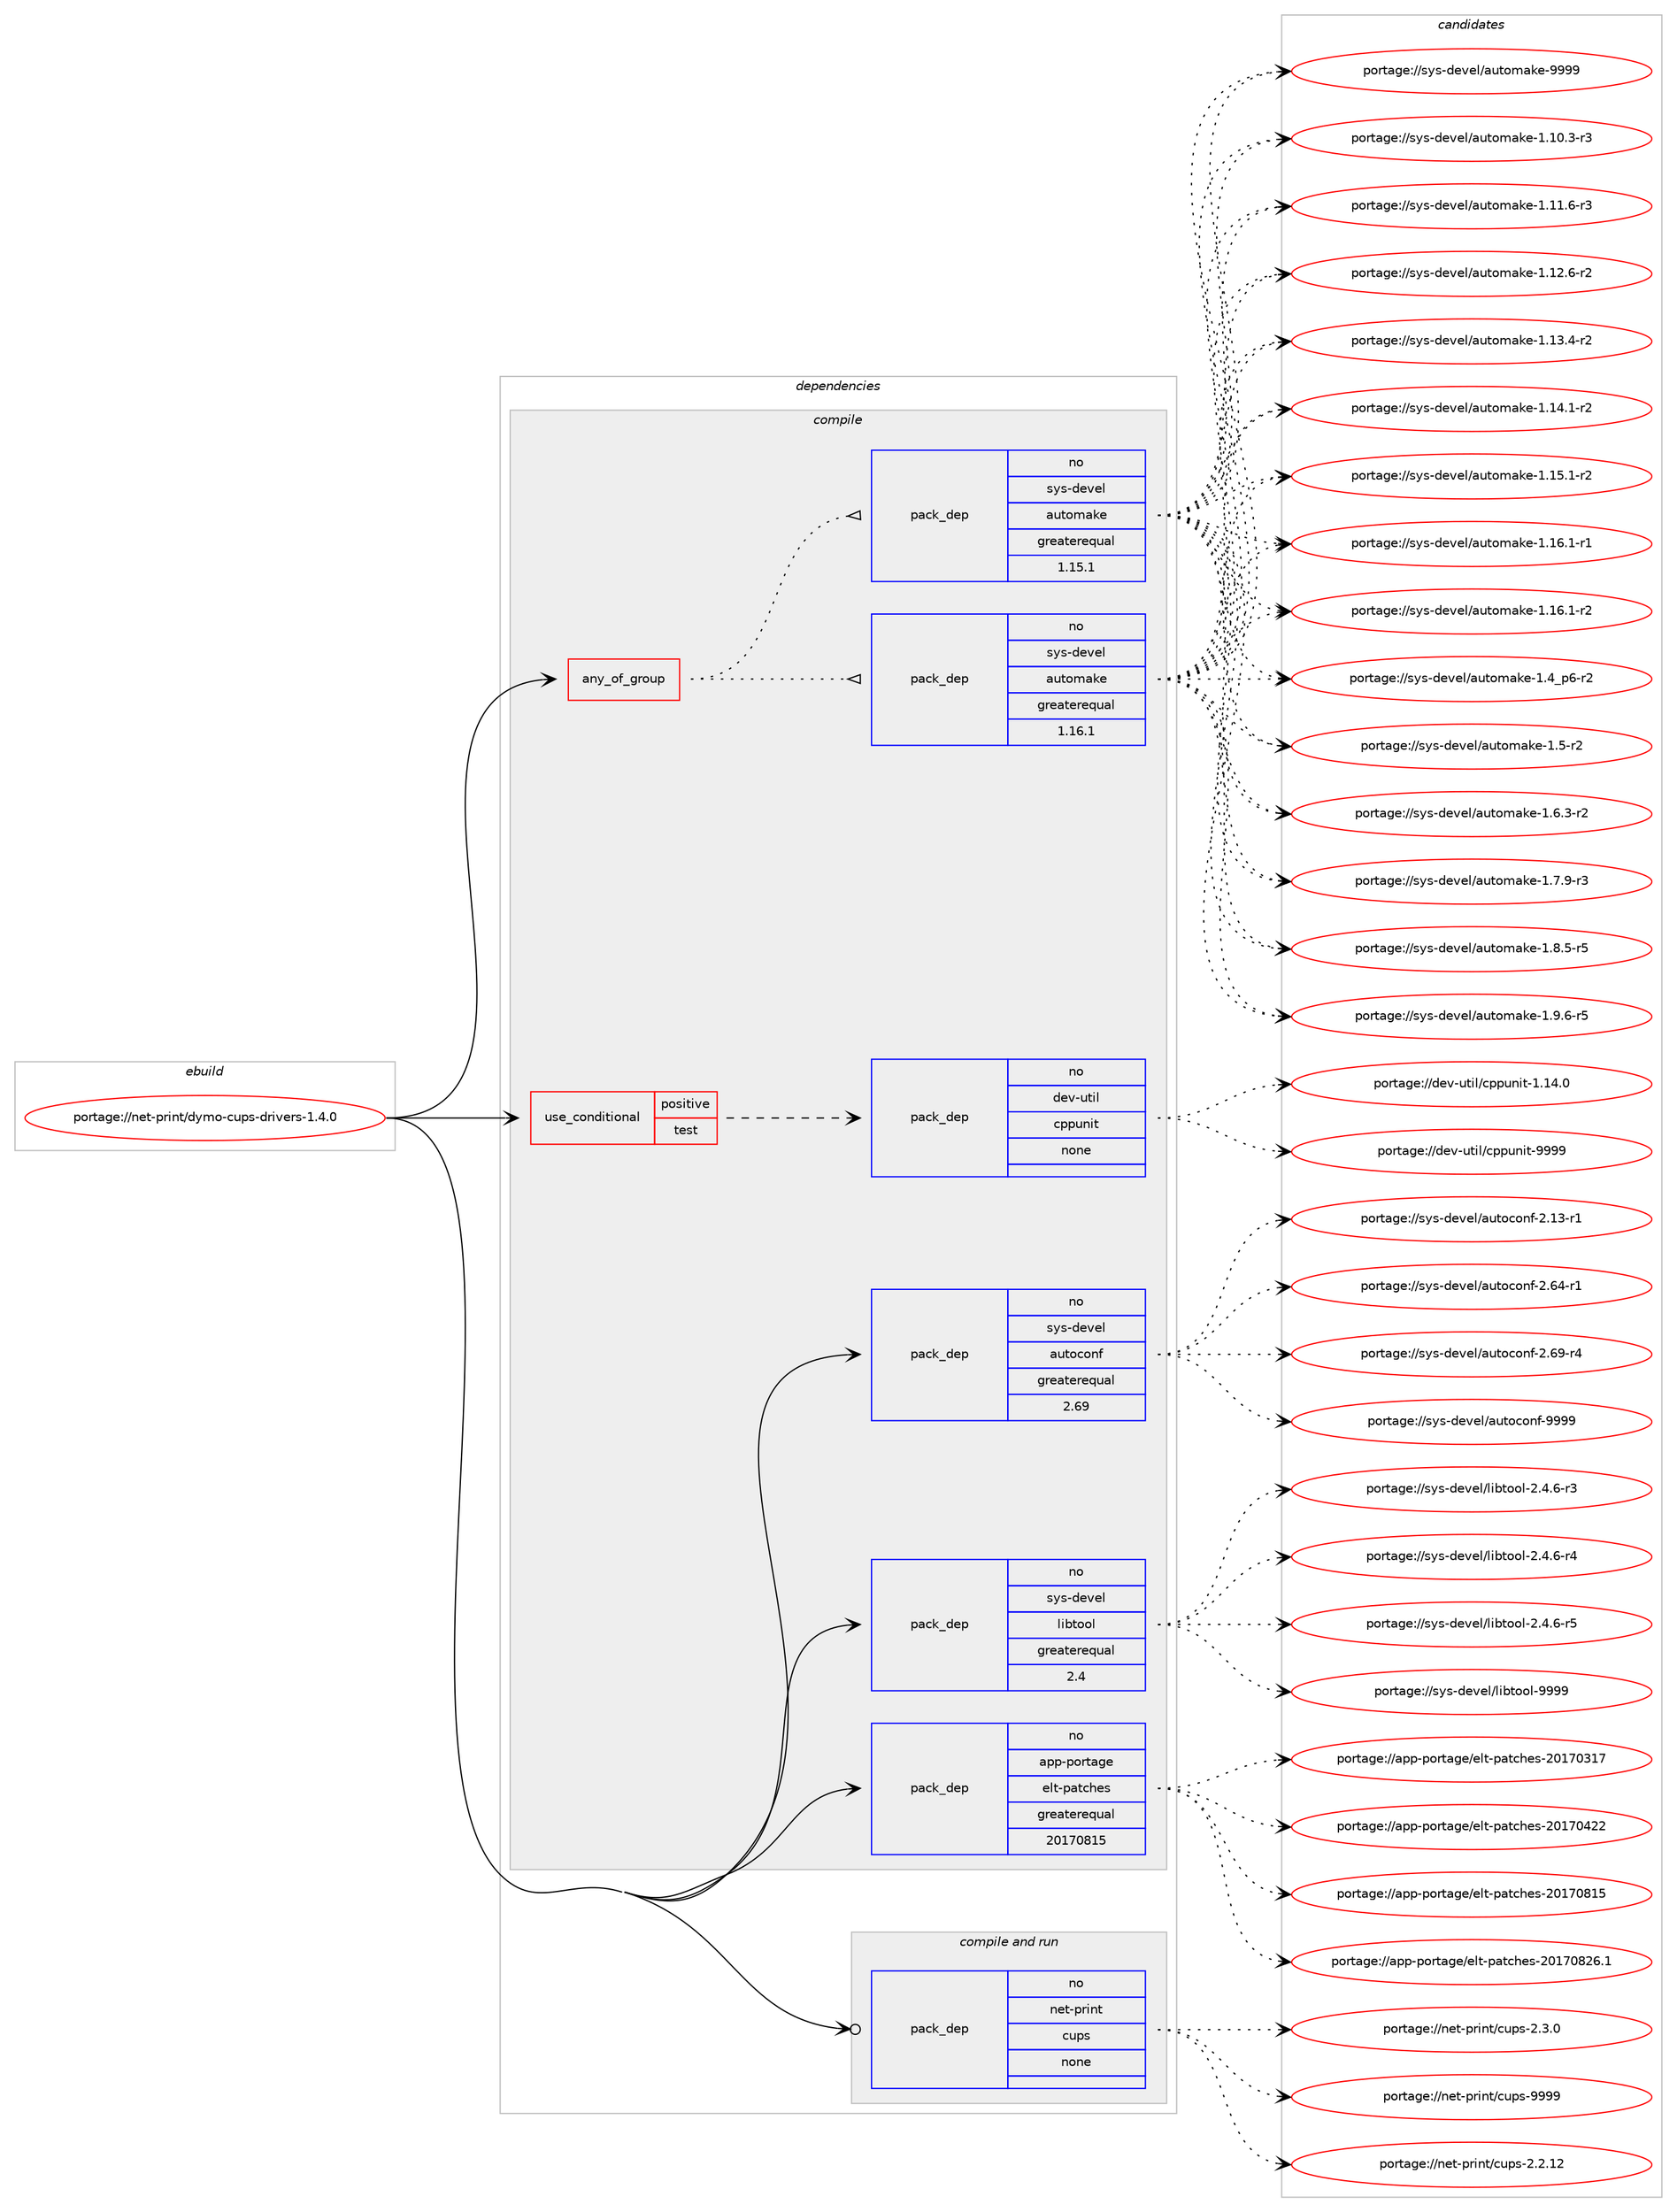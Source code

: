 digraph prolog {

# *************
# Graph options
# *************

newrank=true;
concentrate=true;
compound=true;
graph [rankdir=LR,fontname=Helvetica,fontsize=10,ranksep=1.5];#, ranksep=2.5, nodesep=0.2];
edge  [arrowhead=vee];
node  [fontname=Helvetica,fontsize=10];

# **********
# The ebuild
# **********

subgraph cluster_leftcol {
color=gray;
rank=same;
label=<<i>ebuild</i>>;
id [label="portage://net-print/dymo-cups-drivers-1.4.0", color=red, width=4, href="../net-print/dymo-cups-drivers-1.4.0.svg"];
}

# ****************
# The dependencies
# ****************

subgraph cluster_midcol {
color=gray;
label=<<i>dependencies</i>>;
subgraph cluster_compile {
fillcolor="#eeeeee";
style=filled;
label=<<i>compile</i>>;
subgraph any6133 {
dependency374457 [label=<<TABLE BORDER="0" CELLBORDER="1" CELLSPACING="0" CELLPADDING="4"><TR><TD CELLPADDING="10">any_of_group</TD></TR></TABLE>>, shape=none, color=red];subgraph pack274563 {
dependency374458 [label=<<TABLE BORDER="0" CELLBORDER="1" CELLSPACING="0" CELLPADDING="4" WIDTH="220"><TR><TD ROWSPAN="6" CELLPADDING="30">pack_dep</TD></TR><TR><TD WIDTH="110">no</TD></TR><TR><TD>sys-devel</TD></TR><TR><TD>automake</TD></TR><TR><TD>greaterequal</TD></TR><TR><TD>1.16.1</TD></TR></TABLE>>, shape=none, color=blue];
}
dependency374457:e -> dependency374458:w [weight=20,style="dotted",arrowhead="oinv"];
subgraph pack274564 {
dependency374459 [label=<<TABLE BORDER="0" CELLBORDER="1" CELLSPACING="0" CELLPADDING="4" WIDTH="220"><TR><TD ROWSPAN="6" CELLPADDING="30">pack_dep</TD></TR><TR><TD WIDTH="110">no</TD></TR><TR><TD>sys-devel</TD></TR><TR><TD>automake</TD></TR><TR><TD>greaterequal</TD></TR><TR><TD>1.15.1</TD></TR></TABLE>>, shape=none, color=blue];
}
dependency374457:e -> dependency374459:w [weight=20,style="dotted",arrowhead="oinv"];
}
id:e -> dependency374457:w [weight=20,style="solid",arrowhead="vee"];
subgraph cond93568 {
dependency374460 [label=<<TABLE BORDER="0" CELLBORDER="1" CELLSPACING="0" CELLPADDING="4"><TR><TD ROWSPAN="3" CELLPADDING="10">use_conditional</TD></TR><TR><TD>positive</TD></TR><TR><TD>test</TD></TR></TABLE>>, shape=none, color=red];
subgraph pack274565 {
dependency374461 [label=<<TABLE BORDER="0" CELLBORDER="1" CELLSPACING="0" CELLPADDING="4" WIDTH="220"><TR><TD ROWSPAN="6" CELLPADDING="30">pack_dep</TD></TR><TR><TD WIDTH="110">no</TD></TR><TR><TD>dev-util</TD></TR><TR><TD>cppunit</TD></TR><TR><TD>none</TD></TR><TR><TD></TD></TR></TABLE>>, shape=none, color=blue];
}
dependency374460:e -> dependency374461:w [weight=20,style="dashed",arrowhead="vee"];
}
id:e -> dependency374460:w [weight=20,style="solid",arrowhead="vee"];
subgraph pack274566 {
dependency374462 [label=<<TABLE BORDER="0" CELLBORDER="1" CELLSPACING="0" CELLPADDING="4" WIDTH="220"><TR><TD ROWSPAN="6" CELLPADDING="30">pack_dep</TD></TR><TR><TD WIDTH="110">no</TD></TR><TR><TD>app-portage</TD></TR><TR><TD>elt-patches</TD></TR><TR><TD>greaterequal</TD></TR><TR><TD>20170815</TD></TR></TABLE>>, shape=none, color=blue];
}
id:e -> dependency374462:w [weight=20,style="solid",arrowhead="vee"];
subgraph pack274567 {
dependency374463 [label=<<TABLE BORDER="0" CELLBORDER="1" CELLSPACING="0" CELLPADDING="4" WIDTH="220"><TR><TD ROWSPAN="6" CELLPADDING="30">pack_dep</TD></TR><TR><TD WIDTH="110">no</TD></TR><TR><TD>sys-devel</TD></TR><TR><TD>autoconf</TD></TR><TR><TD>greaterequal</TD></TR><TR><TD>2.69</TD></TR></TABLE>>, shape=none, color=blue];
}
id:e -> dependency374463:w [weight=20,style="solid",arrowhead="vee"];
subgraph pack274568 {
dependency374464 [label=<<TABLE BORDER="0" CELLBORDER="1" CELLSPACING="0" CELLPADDING="4" WIDTH="220"><TR><TD ROWSPAN="6" CELLPADDING="30">pack_dep</TD></TR><TR><TD WIDTH="110">no</TD></TR><TR><TD>sys-devel</TD></TR><TR><TD>libtool</TD></TR><TR><TD>greaterequal</TD></TR><TR><TD>2.4</TD></TR></TABLE>>, shape=none, color=blue];
}
id:e -> dependency374464:w [weight=20,style="solid",arrowhead="vee"];
}
subgraph cluster_compileandrun {
fillcolor="#eeeeee";
style=filled;
label=<<i>compile and run</i>>;
subgraph pack274569 {
dependency374465 [label=<<TABLE BORDER="0" CELLBORDER="1" CELLSPACING="0" CELLPADDING="4" WIDTH="220"><TR><TD ROWSPAN="6" CELLPADDING="30">pack_dep</TD></TR><TR><TD WIDTH="110">no</TD></TR><TR><TD>net-print</TD></TR><TR><TD>cups</TD></TR><TR><TD>none</TD></TR><TR><TD></TD></TR></TABLE>>, shape=none, color=blue];
}
id:e -> dependency374465:w [weight=20,style="solid",arrowhead="odotvee"];
}
subgraph cluster_run {
fillcolor="#eeeeee";
style=filled;
label=<<i>run</i>>;
}
}

# **************
# The candidates
# **************

subgraph cluster_choices {
rank=same;
color=gray;
label=<<i>candidates</i>>;

subgraph choice274563 {
color=black;
nodesep=1;
choiceportage11512111545100101118101108479711711611110997107101454946494846514511451 [label="portage://sys-devel/automake-1.10.3-r3", color=red, width=4,href="../sys-devel/automake-1.10.3-r3.svg"];
choiceportage11512111545100101118101108479711711611110997107101454946494946544511451 [label="portage://sys-devel/automake-1.11.6-r3", color=red, width=4,href="../sys-devel/automake-1.11.6-r3.svg"];
choiceportage11512111545100101118101108479711711611110997107101454946495046544511450 [label="portage://sys-devel/automake-1.12.6-r2", color=red, width=4,href="../sys-devel/automake-1.12.6-r2.svg"];
choiceportage11512111545100101118101108479711711611110997107101454946495146524511450 [label="portage://sys-devel/automake-1.13.4-r2", color=red, width=4,href="../sys-devel/automake-1.13.4-r2.svg"];
choiceportage11512111545100101118101108479711711611110997107101454946495246494511450 [label="portage://sys-devel/automake-1.14.1-r2", color=red, width=4,href="../sys-devel/automake-1.14.1-r2.svg"];
choiceportage11512111545100101118101108479711711611110997107101454946495346494511450 [label="portage://sys-devel/automake-1.15.1-r2", color=red, width=4,href="../sys-devel/automake-1.15.1-r2.svg"];
choiceportage11512111545100101118101108479711711611110997107101454946495446494511449 [label="portage://sys-devel/automake-1.16.1-r1", color=red, width=4,href="../sys-devel/automake-1.16.1-r1.svg"];
choiceportage11512111545100101118101108479711711611110997107101454946495446494511450 [label="portage://sys-devel/automake-1.16.1-r2", color=red, width=4,href="../sys-devel/automake-1.16.1-r2.svg"];
choiceportage115121115451001011181011084797117116111109971071014549465295112544511450 [label="portage://sys-devel/automake-1.4_p6-r2", color=red, width=4,href="../sys-devel/automake-1.4_p6-r2.svg"];
choiceportage11512111545100101118101108479711711611110997107101454946534511450 [label="portage://sys-devel/automake-1.5-r2", color=red, width=4,href="../sys-devel/automake-1.5-r2.svg"];
choiceportage115121115451001011181011084797117116111109971071014549465446514511450 [label="portage://sys-devel/automake-1.6.3-r2", color=red, width=4,href="../sys-devel/automake-1.6.3-r2.svg"];
choiceportage115121115451001011181011084797117116111109971071014549465546574511451 [label="portage://sys-devel/automake-1.7.9-r3", color=red, width=4,href="../sys-devel/automake-1.7.9-r3.svg"];
choiceportage115121115451001011181011084797117116111109971071014549465646534511453 [label="portage://sys-devel/automake-1.8.5-r5", color=red, width=4,href="../sys-devel/automake-1.8.5-r5.svg"];
choiceportage115121115451001011181011084797117116111109971071014549465746544511453 [label="portage://sys-devel/automake-1.9.6-r5", color=red, width=4,href="../sys-devel/automake-1.9.6-r5.svg"];
choiceportage115121115451001011181011084797117116111109971071014557575757 [label="portage://sys-devel/automake-9999", color=red, width=4,href="../sys-devel/automake-9999.svg"];
dependency374458:e -> choiceportage11512111545100101118101108479711711611110997107101454946494846514511451:w [style=dotted,weight="100"];
dependency374458:e -> choiceportage11512111545100101118101108479711711611110997107101454946494946544511451:w [style=dotted,weight="100"];
dependency374458:e -> choiceportage11512111545100101118101108479711711611110997107101454946495046544511450:w [style=dotted,weight="100"];
dependency374458:e -> choiceportage11512111545100101118101108479711711611110997107101454946495146524511450:w [style=dotted,weight="100"];
dependency374458:e -> choiceportage11512111545100101118101108479711711611110997107101454946495246494511450:w [style=dotted,weight="100"];
dependency374458:e -> choiceportage11512111545100101118101108479711711611110997107101454946495346494511450:w [style=dotted,weight="100"];
dependency374458:e -> choiceportage11512111545100101118101108479711711611110997107101454946495446494511449:w [style=dotted,weight="100"];
dependency374458:e -> choiceportage11512111545100101118101108479711711611110997107101454946495446494511450:w [style=dotted,weight="100"];
dependency374458:e -> choiceportage115121115451001011181011084797117116111109971071014549465295112544511450:w [style=dotted,weight="100"];
dependency374458:e -> choiceportage11512111545100101118101108479711711611110997107101454946534511450:w [style=dotted,weight="100"];
dependency374458:e -> choiceportage115121115451001011181011084797117116111109971071014549465446514511450:w [style=dotted,weight="100"];
dependency374458:e -> choiceportage115121115451001011181011084797117116111109971071014549465546574511451:w [style=dotted,weight="100"];
dependency374458:e -> choiceportage115121115451001011181011084797117116111109971071014549465646534511453:w [style=dotted,weight="100"];
dependency374458:e -> choiceportage115121115451001011181011084797117116111109971071014549465746544511453:w [style=dotted,weight="100"];
dependency374458:e -> choiceportage115121115451001011181011084797117116111109971071014557575757:w [style=dotted,weight="100"];
}
subgraph choice274564 {
color=black;
nodesep=1;
choiceportage11512111545100101118101108479711711611110997107101454946494846514511451 [label="portage://sys-devel/automake-1.10.3-r3", color=red, width=4,href="../sys-devel/automake-1.10.3-r3.svg"];
choiceportage11512111545100101118101108479711711611110997107101454946494946544511451 [label="portage://sys-devel/automake-1.11.6-r3", color=red, width=4,href="../sys-devel/automake-1.11.6-r3.svg"];
choiceportage11512111545100101118101108479711711611110997107101454946495046544511450 [label="portage://sys-devel/automake-1.12.6-r2", color=red, width=4,href="../sys-devel/automake-1.12.6-r2.svg"];
choiceportage11512111545100101118101108479711711611110997107101454946495146524511450 [label="portage://sys-devel/automake-1.13.4-r2", color=red, width=4,href="../sys-devel/automake-1.13.4-r2.svg"];
choiceportage11512111545100101118101108479711711611110997107101454946495246494511450 [label="portage://sys-devel/automake-1.14.1-r2", color=red, width=4,href="../sys-devel/automake-1.14.1-r2.svg"];
choiceportage11512111545100101118101108479711711611110997107101454946495346494511450 [label="portage://sys-devel/automake-1.15.1-r2", color=red, width=4,href="../sys-devel/automake-1.15.1-r2.svg"];
choiceportage11512111545100101118101108479711711611110997107101454946495446494511449 [label="portage://sys-devel/automake-1.16.1-r1", color=red, width=4,href="../sys-devel/automake-1.16.1-r1.svg"];
choiceportage11512111545100101118101108479711711611110997107101454946495446494511450 [label="portage://sys-devel/automake-1.16.1-r2", color=red, width=4,href="../sys-devel/automake-1.16.1-r2.svg"];
choiceportage115121115451001011181011084797117116111109971071014549465295112544511450 [label="portage://sys-devel/automake-1.4_p6-r2", color=red, width=4,href="../sys-devel/automake-1.4_p6-r2.svg"];
choiceportage11512111545100101118101108479711711611110997107101454946534511450 [label="portage://sys-devel/automake-1.5-r2", color=red, width=4,href="../sys-devel/automake-1.5-r2.svg"];
choiceportage115121115451001011181011084797117116111109971071014549465446514511450 [label="portage://sys-devel/automake-1.6.3-r2", color=red, width=4,href="../sys-devel/automake-1.6.3-r2.svg"];
choiceportage115121115451001011181011084797117116111109971071014549465546574511451 [label="portage://sys-devel/automake-1.7.9-r3", color=red, width=4,href="../sys-devel/automake-1.7.9-r3.svg"];
choiceportage115121115451001011181011084797117116111109971071014549465646534511453 [label="portage://sys-devel/automake-1.8.5-r5", color=red, width=4,href="../sys-devel/automake-1.8.5-r5.svg"];
choiceportage115121115451001011181011084797117116111109971071014549465746544511453 [label="portage://sys-devel/automake-1.9.6-r5", color=red, width=4,href="../sys-devel/automake-1.9.6-r5.svg"];
choiceportage115121115451001011181011084797117116111109971071014557575757 [label="portage://sys-devel/automake-9999", color=red, width=4,href="../sys-devel/automake-9999.svg"];
dependency374459:e -> choiceportage11512111545100101118101108479711711611110997107101454946494846514511451:w [style=dotted,weight="100"];
dependency374459:e -> choiceportage11512111545100101118101108479711711611110997107101454946494946544511451:w [style=dotted,weight="100"];
dependency374459:e -> choiceportage11512111545100101118101108479711711611110997107101454946495046544511450:w [style=dotted,weight="100"];
dependency374459:e -> choiceportage11512111545100101118101108479711711611110997107101454946495146524511450:w [style=dotted,weight="100"];
dependency374459:e -> choiceportage11512111545100101118101108479711711611110997107101454946495246494511450:w [style=dotted,weight="100"];
dependency374459:e -> choiceportage11512111545100101118101108479711711611110997107101454946495346494511450:w [style=dotted,weight="100"];
dependency374459:e -> choiceportage11512111545100101118101108479711711611110997107101454946495446494511449:w [style=dotted,weight="100"];
dependency374459:e -> choiceportage11512111545100101118101108479711711611110997107101454946495446494511450:w [style=dotted,weight="100"];
dependency374459:e -> choiceportage115121115451001011181011084797117116111109971071014549465295112544511450:w [style=dotted,weight="100"];
dependency374459:e -> choiceportage11512111545100101118101108479711711611110997107101454946534511450:w [style=dotted,weight="100"];
dependency374459:e -> choiceportage115121115451001011181011084797117116111109971071014549465446514511450:w [style=dotted,weight="100"];
dependency374459:e -> choiceportage115121115451001011181011084797117116111109971071014549465546574511451:w [style=dotted,weight="100"];
dependency374459:e -> choiceportage115121115451001011181011084797117116111109971071014549465646534511453:w [style=dotted,weight="100"];
dependency374459:e -> choiceportage115121115451001011181011084797117116111109971071014549465746544511453:w [style=dotted,weight="100"];
dependency374459:e -> choiceportage115121115451001011181011084797117116111109971071014557575757:w [style=dotted,weight="100"];
}
subgraph choice274565 {
color=black;
nodesep=1;
choiceportage10010111845117116105108479911211211711010511645494649524648 [label="portage://dev-util/cppunit-1.14.0", color=red, width=4,href="../dev-util/cppunit-1.14.0.svg"];
choiceportage1001011184511711610510847991121121171101051164557575757 [label="portage://dev-util/cppunit-9999", color=red, width=4,href="../dev-util/cppunit-9999.svg"];
dependency374461:e -> choiceportage10010111845117116105108479911211211711010511645494649524648:w [style=dotted,weight="100"];
dependency374461:e -> choiceportage1001011184511711610510847991121121171101051164557575757:w [style=dotted,weight="100"];
}
subgraph choice274566 {
color=black;
nodesep=1;
choiceportage97112112451121111141169710310147101108116451129711699104101115455048495548514955 [label="portage://app-portage/elt-patches-20170317", color=red, width=4,href="../app-portage/elt-patches-20170317.svg"];
choiceportage97112112451121111141169710310147101108116451129711699104101115455048495548525050 [label="portage://app-portage/elt-patches-20170422", color=red, width=4,href="../app-portage/elt-patches-20170422.svg"];
choiceportage97112112451121111141169710310147101108116451129711699104101115455048495548564953 [label="portage://app-portage/elt-patches-20170815", color=red, width=4,href="../app-portage/elt-patches-20170815.svg"];
choiceportage971121124511211111411697103101471011081164511297116991041011154550484955485650544649 [label="portage://app-portage/elt-patches-20170826.1", color=red, width=4,href="../app-portage/elt-patches-20170826.1.svg"];
dependency374462:e -> choiceportage97112112451121111141169710310147101108116451129711699104101115455048495548514955:w [style=dotted,weight="100"];
dependency374462:e -> choiceportage97112112451121111141169710310147101108116451129711699104101115455048495548525050:w [style=dotted,weight="100"];
dependency374462:e -> choiceportage97112112451121111141169710310147101108116451129711699104101115455048495548564953:w [style=dotted,weight="100"];
dependency374462:e -> choiceportage971121124511211111411697103101471011081164511297116991041011154550484955485650544649:w [style=dotted,weight="100"];
}
subgraph choice274567 {
color=black;
nodesep=1;
choiceportage1151211154510010111810110847971171161119911111010245504649514511449 [label="portage://sys-devel/autoconf-2.13-r1", color=red, width=4,href="../sys-devel/autoconf-2.13-r1.svg"];
choiceportage1151211154510010111810110847971171161119911111010245504654524511449 [label="portage://sys-devel/autoconf-2.64-r1", color=red, width=4,href="../sys-devel/autoconf-2.64-r1.svg"];
choiceportage1151211154510010111810110847971171161119911111010245504654574511452 [label="portage://sys-devel/autoconf-2.69-r4", color=red, width=4,href="../sys-devel/autoconf-2.69-r4.svg"];
choiceportage115121115451001011181011084797117116111991111101024557575757 [label="portage://sys-devel/autoconf-9999", color=red, width=4,href="../sys-devel/autoconf-9999.svg"];
dependency374463:e -> choiceportage1151211154510010111810110847971171161119911111010245504649514511449:w [style=dotted,weight="100"];
dependency374463:e -> choiceportage1151211154510010111810110847971171161119911111010245504654524511449:w [style=dotted,weight="100"];
dependency374463:e -> choiceportage1151211154510010111810110847971171161119911111010245504654574511452:w [style=dotted,weight="100"];
dependency374463:e -> choiceportage115121115451001011181011084797117116111991111101024557575757:w [style=dotted,weight="100"];
}
subgraph choice274568 {
color=black;
nodesep=1;
choiceportage1151211154510010111810110847108105981161111111084550465246544511451 [label="portage://sys-devel/libtool-2.4.6-r3", color=red, width=4,href="../sys-devel/libtool-2.4.6-r3.svg"];
choiceportage1151211154510010111810110847108105981161111111084550465246544511452 [label="portage://sys-devel/libtool-2.4.6-r4", color=red, width=4,href="../sys-devel/libtool-2.4.6-r4.svg"];
choiceportage1151211154510010111810110847108105981161111111084550465246544511453 [label="portage://sys-devel/libtool-2.4.6-r5", color=red, width=4,href="../sys-devel/libtool-2.4.6-r5.svg"];
choiceportage1151211154510010111810110847108105981161111111084557575757 [label="portage://sys-devel/libtool-9999", color=red, width=4,href="../sys-devel/libtool-9999.svg"];
dependency374464:e -> choiceportage1151211154510010111810110847108105981161111111084550465246544511451:w [style=dotted,weight="100"];
dependency374464:e -> choiceportage1151211154510010111810110847108105981161111111084550465246544511452:w [style=dotted,weight="100"];
dependency374464:e -> choiceportage1151211154510010111810110847108105981161111111084550465246544511453:w [style=dotted,weight="100"];
dependency374464:e -> choiceportage1151211154510010111810110847108105981161111111084557575757:w [style=dotted,weight="100"];
}
subgraph choice274569 {
color=black;
nodesep=1;
choiceportage11010111645112114105110116479911711211545504650464950 [label="portage://net-print/cups-2.2.12", color=red, width=4,href="../net-print/cups-2.2.12.svg"];
choiceportage110101116451121141051101164799117112115455046514648 [label="portage://net-print/cups-2.3.0", color=red, width=4,href="../net-print/cups-2.3.0.svg"];
choiceportage1101011164511211410511011647991171121154557575757 [label="portage://net-print/cups-9999", color=red, width=4,href="../net-print/cups-9999.svg"];
dependency374465:e -> choiceportage11010111645112114105110116479911711211545504650464950:w [style=dotted,weight="100"];
dependency374465:e -> choiceportage110101116451121141051101164799117112115455046514648:w [style=dotted,weight="100"];
dependency374465:e -> choiceportage1101011164511211410511011647991171121154557575757:w [style=dotted,weight="100"];
}
}

}
